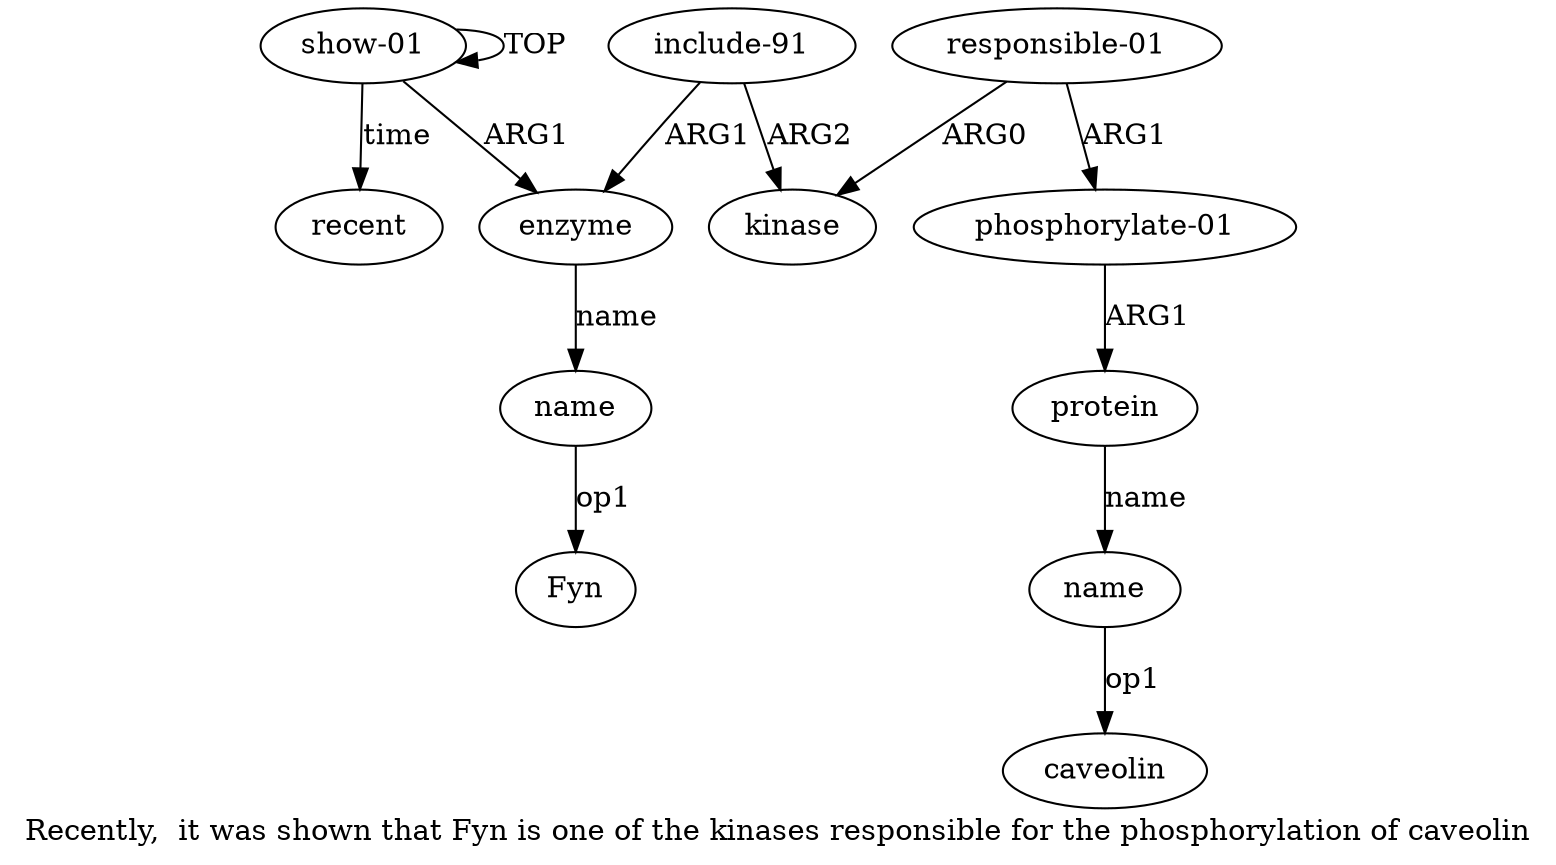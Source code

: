 digraph  {
	graph [label="Recently,  it was shown that Fyn is one of the kinases responsible for the phosphorylation of caveolin"];
	node [label="\N"];
	"a2 Fyn"	 [color=black,
		gold_ind=-1,
		gold_label=Fyn,
		label=Fyn,
		test_ind=-1,
		test_label=Fyn];
	a1	 [color=black,
		gold_ind=1,
		gold_label=enzyme,
		label=enzyme,
		test_ind=1,
		test_label=enzyme];
	a2	 [color=black,
		gold_ind=2,
		gold_label=name,
		label=name,
		test_ind=2,
		test_label=name];
	a1 -> a2 [key=0,
	color=black,
	gold_label=name,
	label=name,
	test_label=name];
a0 [color=black,
	gold_ind=0,
	gold_label="show-01",
	label="show-01",
	test_ind=0,
	test_label="show-01"];
a0 -> a1 [key=0,
color=black,
gold_label=ARG1,
label=ARG1,
test_label=ARG1];
a0 -> a0 [key=0,
color=black,
gold_label=TOP,
label=TOP,
test_label=TOP];
a9 [color=black,
gold_ind=9,
gold_label=recent,
label=recent,
test_ind=9,
test_label=recent];
a0 -> a9 [key=0,
color=black,
gold_label=time,
label=time,
test_label=time];
a3 [color=black,
gold_ind=3,
gold_label="include-91",
label="include-91",
test_ind=3,
test_label="include-91"];
a3 -> a1 [key=0,
color=black,
gold_label=ARG1,
label=ARG1,
test_label=ARG1];
a4 [color=black,
gold_ind=4,
gold_label=kinase,
label=kinase,
test_ind=4,
test_label=kinase];
a3 -> a4 [key=0,
color=black,
gold_label=ARG2,
label=ARG2,
test_label=ARG2];
a2 -> "a2 Fyn" [key=0,
color=black,
gold_label=op1,
label=op1,
test_label=op1];
a5 [color=black,
gold_ind=5,
gold_label="responsible-01",
label="responsible-01",
test_ind=5,
test_label="responsible-01"];
a5 -> a4 [key=0,
color=black,
gold_label=ARG0,
label=ARG0,
test_label=ARG0];
a6 [color=black,
gold_ind=6,
gold_label="phosphorylate-01",
label="phosphorylate-01",
test_ind=6,
test_label="phosphorylate-01"];
a5 -> a6 [key=0,
color=black,
gold_label=ARG1,
label=ARG1,
test_label=ARG1];
a7 [color=black,
gold_ind=7,
gold_label=protein,
label=protein,
test_ind=7,
test_label=protein];
a8 [color=black,
gold_ind=8,
gold_label=name,
label=name,
test_ind=8,
test_label=name];
a7 -> a8 [key=0,
color=black,
gold_label=name,
label=name,
test_label=name];
a6 -> a7 [key=0,
color=black,
gold_label=ARG1,
label=ARG1,
test_label=ARG1];
"a8 caveolin" [color=black,
gold_ind=-1,
gold_label=caveolin,
label=caveolin,
test_ind=-1,
test_label=caveolin];
a8 -> "a8 caveolin" [key=0,
color=black,
gold_label=op1,
label=op1,
test_label=op1];
}
